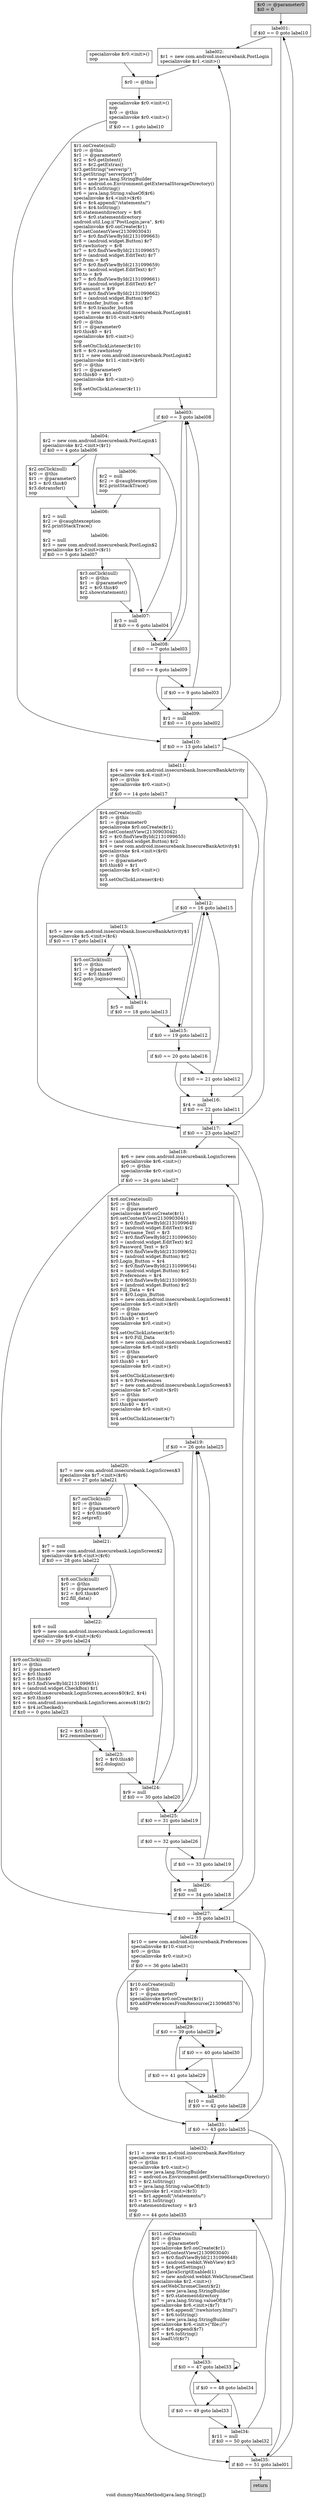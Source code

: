 digraph "void dummyMainMethod(java.lang.String[])" {
    label="void dummyMainMethod(java.lang.String[])";
    node [shape=box];
    "0" [style=filled,fillcolor=gray,label="$r0 := @parameter0\l$i0 = 0\l",];
    "1" [label="label01:\nif $i0 == 0 goto label10\l",];
    "0"->"1";
    "2" [label="label02:\n$r1 = new com.android.insecurebank.PostLogin\lspecialinvoke $r1.<init>()\l",];
    "1"->"2";
    "18" [label="label10:\nif $i0 == 13 goto label17\l",];
    "1"->"18";
    "3" [label="$r0 := @this\l",];
    "2"->"3";
    "5" [label="specialinvoke $r0.<init>()\lnop\l$r0 := @this\lspecialinvoke $r0.<init>()\lnop\lif $i0 == 1 goto label10\l",];
    "3"->"5";
    "4" [label="specialinvoke $r0.<init>()\lnop\l",];
    "4"->"3";
    "6" [label="$r1.onCreate(null)\l$r0 := @this\l$r1 := @parameter0\l$r2 = $r0.getIntent()\l$r3 = $r2.getExtras()\l$r3.getString(\"serverip\")\l$r3.getString(\"serverport\")\l$r4 = new java.lang.StringBuilder\l$r5 = android.os.Environment.getExternalStorageDirectory()\l$r6 = $r5.toString()\l$r6 = java.lang.String.valueOf($r6)\lspecialinvoke $r4.<init>($r6)\l$r4 = $r4.append(\"/statements/\")\l$r6 = $r4.toString()\l$r0.statementdirectory = $r6\l$r6 = $r0.statementdirectory\landroid.util.Log.i(\"PostLogin.java\", $r6)\lspecialinvoke $r0.onCreate($r1)\l$r0.setContentView(2130903043)\l$r7 = $r0.findViewById(2131099663)\l$r8 = (android.widget.Button) $r7\l$r0.rawhistory = $r8\l$r7 = $r0.findViewById(2131099657)\l$r9 = (android.widget.EditText) $r7\l$r0.from = $r9\l$r7 = $r0.findViewById(2131099659)\l$r9 = (android.widget.EditText) $r7\l$r0.to = $r9\l$r7 = $r0.findViewById(2131099661)\l$r9 = (android.widget.EditText) $r7\l$r0.amount = $r9\l$r7 = $r0.findViewById(2131099662)\l$r8 = (android.widget.Button) $r7\l$r0.transfer_button = $r8\l$r8 = $r0.transfer_button\l$r10 = new com.android.insecurebank.PostLogin$1\lspecialinvoke $r10.<init>($r0)\l$r0 := @this\l$r1 := @parameter0\l$r0.this$0 = $r1\lspecialinvoke $r0.<init>()\lnop\l$r8.setOnClickListener($r10)\l$r8 = $r0.rawhistory\l$r11 = new com.android.insecurebank.PostLogin$2\lspecialinvoke $r11.<init>($r0)\l$r0 := @this\l$r1 := @parameter0\l$r0.this$0 = $r1\lspecialinvoke $r0.<init>()\lnop\l$r8.setOnClickListener($r11)\lnop\l",];
    "5"->"6";
    "5"->"18";
    "7" [label="label03:\nif $i0 == 3 goto label08\l",];
    "6"->"7";
    "8" [label="label04:\n$r2 = new com.android.insecurebank.PostLogin$1\lspecialinvoke $r2.<init>($r1)\lif $i0 == 4 goto label06\l",];
    "7"->"8";
    "14" [label="label08:\nif $i0 == 7 goto label03\l",];
    "7"->"14";
    "9" [label="$r2.onClick(null)\l$r0 := @this\l$r1 := @parameter0\l$r3 = $r0.this$0\l$r3.dotransfer()\lnop\l",];
    "8"->"9";
    "11" [label="label06:\n$r2 = null\l$r2 := @caughtexception\l$r2.printStackTrace()\lnop\llabel06:\n$r2 = null\l$r3 = new com.android.insecurebank.PostLogin$2\lspecialinvoke $r3.<init>($r1)\lif $i0 == 5 goto label07\l",];
    "8"->"11";
    "9"->"11";
    "10" [label="label06:\n$r2 = null\l$r2 := @caughtexception\l$r2.printStackTrace()\lnop\l",];
    "10"->"11";
    "12" [label="$r3.onClick(null)\l$r0 := @this\l$r1 := @parameter0\l$r2 = $r0.this$0\l$r2.showstatement()\lnop\l",];
    "11"->"12";
    "13" [label="label07:\n$r3 = null\lif $i0 == 6 goto label04\l",];
    "11"->"13";
    "12"->"13";
    "13"->"8";
    "13"->"14";
    "14"->"7";
    "15" [label="if $i0 == 8 goto label09\l",];
    "14"->"15";
    "16" [label="if $i0 == 9 goto label03\l",];
    "15"->"16";
    "17" [label="label09:\n$r1 = null\lif $i0 == 10 goto label02\l",];
    "15"->"17";
    "16"->"7";
    "16"->"17";
    "17"->"2";
    "17"->"18";
    "19" [label="label11:\n$r4 = new com.android.insecurebank.InsecureBankActivity\lspecialinvoke $r4.<init>()\l$r0 := @this\lspecialinvoke $r0.<init>()\lnop\lif $i0 == 14 goto label17\l",];
    "18"->"19";
    "29" [label="label17:\nif $i0 == 23 goto label27\l",];
    "18"->"29";
    "20" [label="$r4.onCreate(null)\l$r0 := @this\l$r1 := @parameter0\lspecialinvoke $r0.onCreate($r1)\l$r0.setContentView(2130903042)\l$r2 = $r0.findViewById(2131099655)\l$r3 = (android.widget.Button) $r2\l$r4 = new com.android.insecurebank.InsecureBankActivity$1\lspecialinvoke $r4.<init>($r0)\l$r0 := @this\l$r1 := @parameter0\l$r0.this$0 = $r1\lspecialinvoke $r0.<init>()\lnop\l$r3.setOnClickListener($r4)\lnop\l",];
    "19"->"20";
    "19"->"29";
    "21" [label="label12:\nif $i0 == 16 goto label15\l",];
    "20"->"21";
    "22" [label="label13:\n$r5 = new com.android.insecurebank.InsecureBankActivity$1\lspecialinvoke $r5.<init>($r4)\lif $i0 == 17 goto label14\l",];
    "21"->"22";
    "25" [label="label15:\nif $i0 == 19 goto label12\l",];
    "21"->"25";
    "23" [label="$r5.onClick(null)\l$r0 := @this\l$r1 := @parameter0\l$r2 = $r0.this$0\l$r2.goto_loginscreen()\lnop\l",];
    "22"->"23";
    "24" [label="label14:\n$r5 = null\lif $i0 == 18 goto label13\l",];
    "22"->"24";
    "23"->"24";
    "24"->"22";
    "24"->"25";
    "25"->"21";
    "26" [label="if $i0 == 20 goto label16\l",];
    "25"->"26";
    "27" [label="if $i0 == 21 goto label12\l",];
    "26"->"27";
    "28" [label="label16:\n$r4 = null\lif $i0 == 22 goto label11\l",];
    "26"->"28";
    "27"->"21";
    "27"->"28";
    "28"->"19";
    "28"->"29";
    "30" [label="label18:\n$r6 = new com.android.insecurebank.LoginScreen\lspecialinvoke $r6.<init>()\l$r0 := @this\lspecialinvoke $r0.<init>()\lnop\lif $i0 == 24 goto label27\l",];
    "29"->"30";
    "46" [label="label27:\nif $i0 == 35 goto label31\l",];
    "29"->"46";
    "31" [label="$r6.onCreate(null)\l$r0 := @this\l$r1 := @parameter0\lspecialinvoke $r0.onCreate($r1)\l$r0.setContentView(2130903041)\l$r2 = $r0.findViewById(2131099649)\l$r3 = (android.widget.EditText) $r2\l$r0.Username_Text = $r3\l$r2 = $r0.findViewById(2131099650)\l$r3 = (android.widget.EditText) $r2\l$r0.Password_Text = $r3\l$r2 = $r0.findViewById(2131099652)\l$r4 = (android.widget.Button) $r2\l$r0.Login_Button = $r4\l$r2 = $r0.findViewById(2131099654)\l$r4 = (android.widget.Button) $r2\l$r0.Preferences = $r4\l$r2 = $r0.findViewById(2131099653)\l$r4 = (android.widget.Button) $r2\l$r0.Fill_Data = $r4\l$r4 = $r0.Login_Button\l$r5 = new com.android.insecurebank.LoginScreen$1\lspecialinvoke $r5.<init>($r0)\l$r0 := @this\l$r1 := @parameter0\l$r0.this$0 = $r1\lspecialinvoke $r0.<init>()\lnop\l$r4.setOnClickListener($r5)\l$r4 = $r0.Fill_Data\l$r6 = new com.android.insecurebank.LoginScreen$2\lspecialinvoke $r6.<init>($r0)\l$r0 := @this\l$r1 := @parameter0\l$r0.this$0 = $r1\lspecialinvoke $r0.<init>()\lnop\l$r4.setOnClickListener($r6)\l$r4 = $r0.Preferences\l$r7 = new com.android.insecurebank.LoginScreen$3\lspecialinvoke $r7.<init>($r0)\l$r0 := @this\l$r1 := @parameter0\l$r0.this$0 = $r1\lspecialinvoke $r0.<init>()\lnop\l$r4.setOnClickListener($r7)\lnop\l",];
    "30"->"31";
    "30"->"46";
    "32" [label="label19:\nif $i0 == 26 goto label25\l",];
    "31"->"32";
    "33" [label="label20:\n$r7 = new com.android.insecurebank.LoginScreen$3\lspecialinvoke $r7.<init>($r6)\lif $i0 == 27 goto label21\l",];
    "32"->"33";
    "42" [label="label25:\nif $i0 == 31 goto label19\l",];
    "32"->"42";
    "34" [label="$r7.onClick(null)\l$r0 := @this\l$r1 := @parameter0\l$r2 = $r0.this$0\l$r2.setpref()\lnop\l",];
    "33"->"34";
    "35" [label="label21:\n$r7 = null\l$r8 = new com.android.insecurebank.LoginScreen$2\lspecialinvoke $r8.<init>($r6)\lif $i0 == 28 goto label22\l",];
    "33"->"35";
    "34"->"35";
    "36" [label="$r8.onClick(null)\l$r0 := @this\l$r1 := @parameter0\l$r2 = $r0.this$0\l$r2.fill_data()\lnop\l",];
    "35"->"36";
    "37" [label="label22:\n$r8 = null\l$r9 = new com.android.insecurebank.LoginScreen$1\lspecialinvoke $r9.<init>($r6)\lif $i0 == 29 goto label24\l",];
    "35"->"37";
    "36"->"37";
    "38" [label="$r9.onClick(null)\l$r0 := @this\l$r1 := @parameter0\l$r2 = $r0.this$0\l$r3 = $r0.this$0\l$r1 = $r3.findViewById(2131099651)\l$r4 = (android.widget.CheckBox) $r1\lcom.android.insecurebank.LoginScreen.access$0($r2, $r4)\l$r2 = $r0.this$0\l$r4 = com.android.insecurebank.LoginScreen.access$1($r2)\l$z0 = $r4.isChecked()\lif $z0 == 0 goto label23\l",];
    "37"->"38";
    "41" [label="label24:\n$r9 = null\lif $i0 == 30 goto label20\l",];
    "37"->"41";
    "39" [label="$r2 = $r0.this$0\l$r2.rememberme()\l",];
    "38"->"39";
    "40" [label="label23:\n$r2 = $r0.this$0\l$r2.dologin()\lnop\l",];
    "38"->"40";
    "39"->"40";
    "40"->"41";
    "41"->"33";
    "41"->"42";
    "42"->"32";
    "43" [label="if $i0 == 32 goto label26\l",];
    "42"->"43";
    "44" [label="if $i0 == 33 goto label19\l",];
    "43"->"44";
    "45" [label="label26:\n$r6 = null\lif $i0 == 34 goto label18\l",];
    "43"->"45";
    "44"->"32";
    "44"->"45";
    "45"->"30";
    "45"->"46";
    "47" [label="label28:\n$r10 = new com.android.insecurebank.Preferences\lspecialinvoke $r10.<init>()\l$r0 := @this\lspecialinvoke $r0.<init>()\lnop\lif $i0 == 36 goto label31\l",];
    "46"->"47";
    "53" [label="label31:\nif $i0 == 43 goto label35\l",];
    "46"->"53";
    "48" [label="$r10.onCreate(null)\l$r0 := @this\l$r1 := @parameter0\lspecialinvoke $r0.onCreate($r1)\l$r0.addPreferencesFromResource(2130968576)\lnop\l",];
    "47"->"48";
    "47"->"53";
    "49" [label="label29:\nif $i0 == 39 goto label29\l",];
    "48"->"49";
    "49"->"49";
    "50" [label="if $i0 == 40 goto label30\l",];
    "49"->"50";
    "51" [label="if $i0 == 41 goto label29\l",];
    "50"->"51";
    "52" [label="label30:\n$r10 = null\lif $i0 == 42 goto label28\l",];
    "50"->"52";
    "51"->"49";
    "51"->"52";
    "52"->"47";
    "52"->"53";
    "54" [label="label32:\n$r11 = new com.android.insecurebank.RawHistory\lspecialinvoke $r11.<init>()\l$r0 := @this\lspecialinvoke $r0.<init>()\l$r1 = new java.lang.StringBuilder\l$r2 = android.os.Environment.getExternalStorageDirectory()\l$r3 = $r2.toString()\l$r3 = java.lang.String.valueOf($r3)\lspecialinvoke $r1.<init>($r3)\l$r1 = $r1.append(\"/statements/\")\l$r3 = $r1.toString()\l$r0.statementdirectory = $r3\lnop\lif $i0 == 44 goto label35\l",];
    "53"->"54";
    "60" [label="label35:\nif $i0 == 51 goto label01\l",];
    "53"->"60";
    "55" [label="$r11.onCreate(null)\l$r0 := @this\l$r1 := @parameter0\lspecialinvoke $r0.onCreate($r1)\l$r0.setContentView(2130903040)\l$r3 = $r0.findViewById(2131099648)\l$r4 = (android.webkit.WebView) $r3\l$r5 = $r4.getSettings()\l$r5.setJavaScriptEnabled(1)\l$r2 = new android.webkit.WebChromeClient\lspecialinvoke $r2.<init>()\l$r4.setWebChromeClient($r2)\l$r6 = new java.lang.StringBuilder\l$r7 = $r0.statementdirectory\l$r7 = java.lang.String.valueOf($r7)\lspecialinvoke $r6.<init>($r7)\l$r6 = $r6.append(\"/rawhistory.html\")\l$r7 = $r6.toString()\l$r6 = new java.lang.StringBuilder\lspecialinvoke $r6.<init>(\"file://\")\l$r6 = $r6.append($r7)\l$r7 = $r6.toString()\l$r4.loadUrl($r7)\lnop\l",];
    "54"->"55";
    "54"->"60";
    "56" [label="label33:\nif $i0 == 47 goto label33\l",];
    "55"->"56";
    "56"->"56";
    "57" [label="if $i0 == 48 goto label34\l",];
    "56"->"57";
    "58" [label="if $i0 == 49 goto label33\l",];
    "57"->"58";
    "59" [label="label34:\n$r11 = null\lif $i0 == 50 goto label32\l",];
    "57"->"59";
    "58"->"56";
    "58"->"59";
    "59"->"54";
    "59"->"60";
    "60"->"1";
    "61" [style=filled,fillcolor=lightgray,label="return\l",];
    "60"->"61";
}
